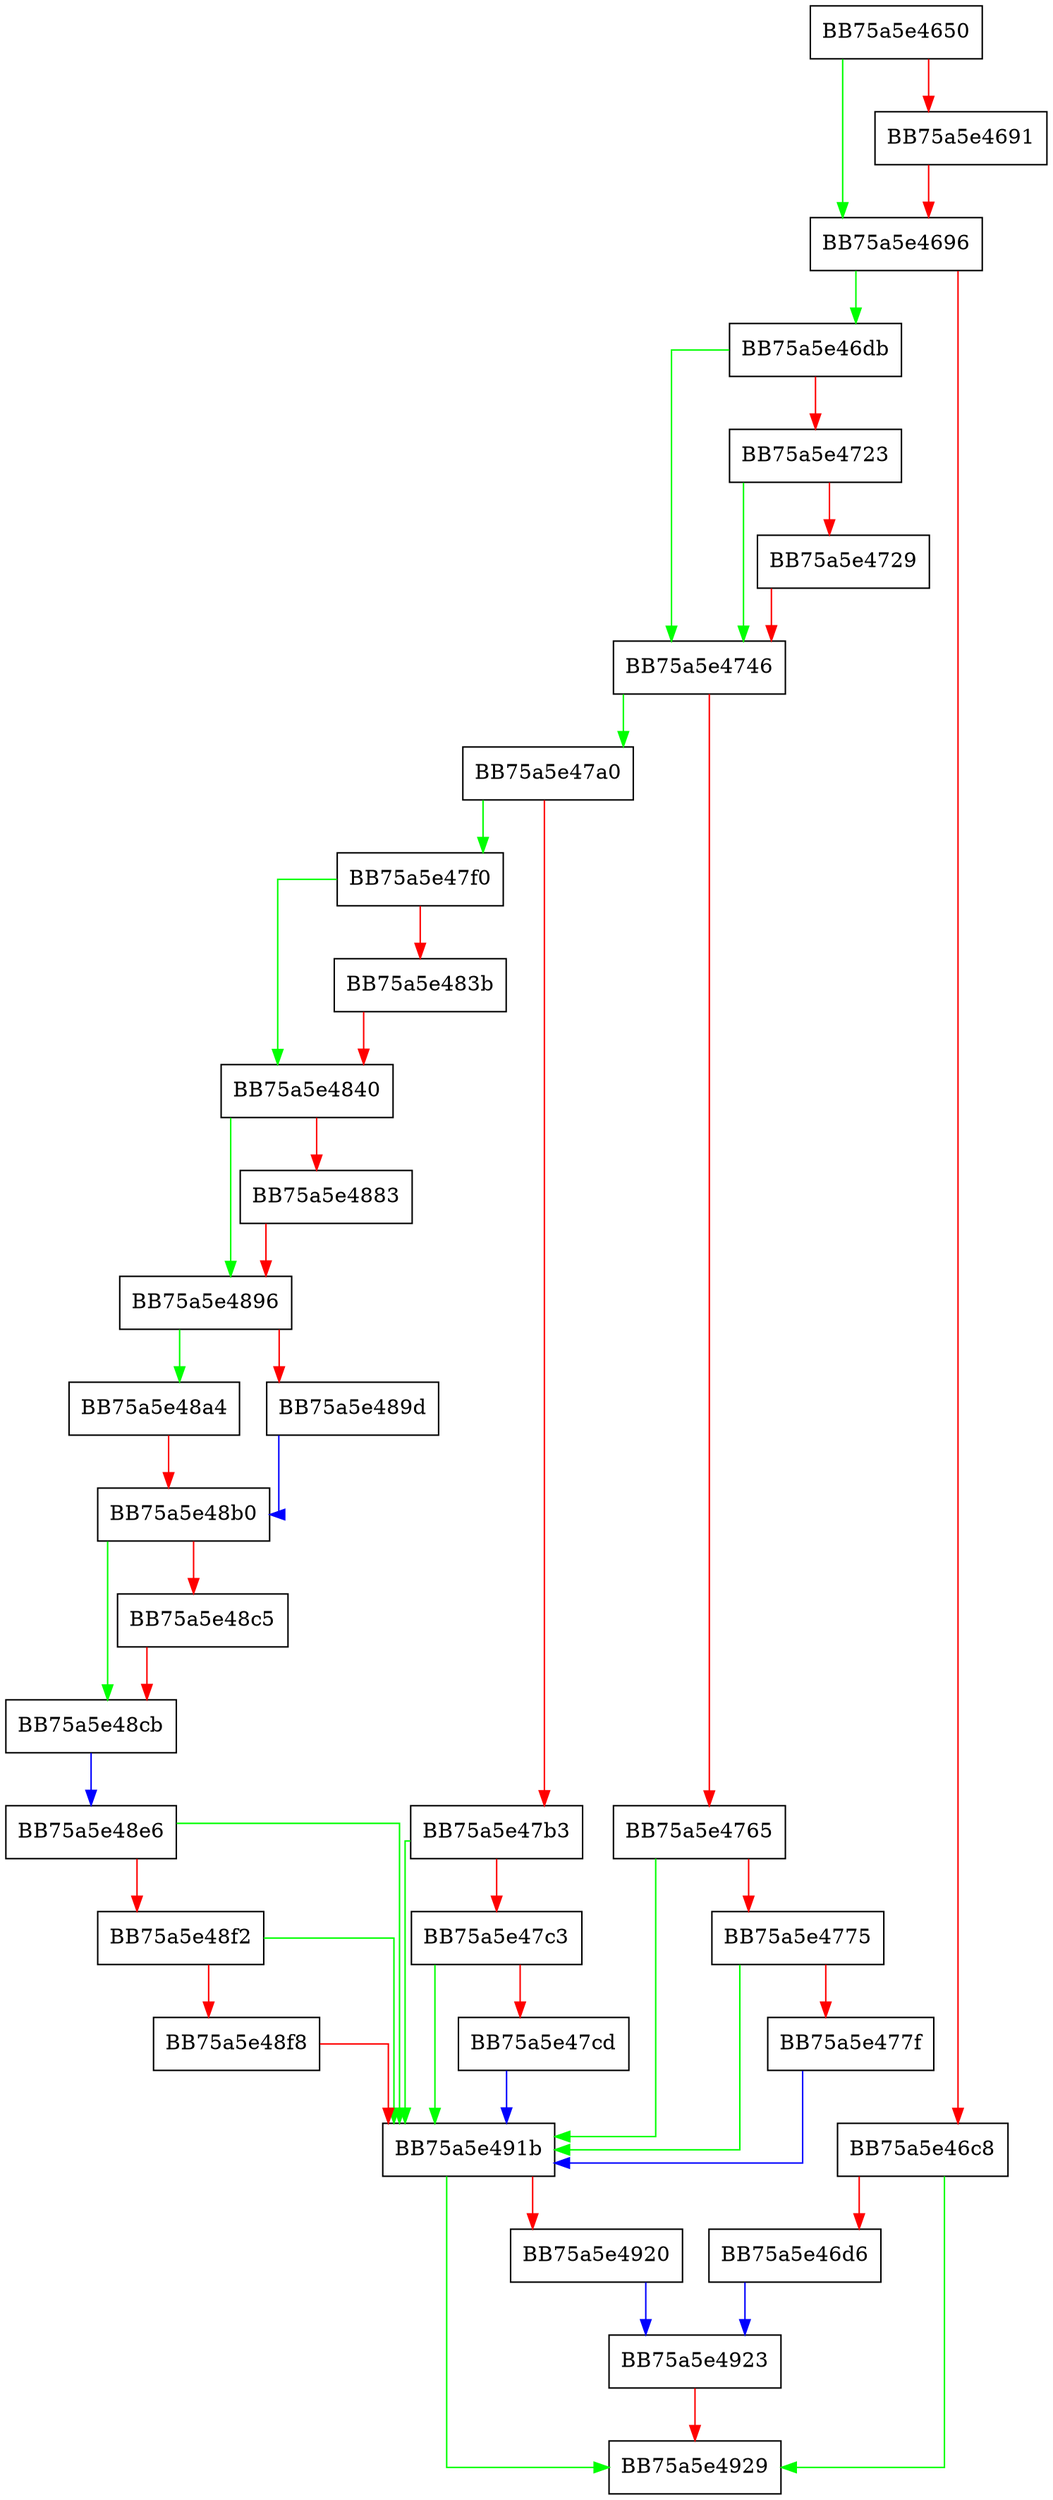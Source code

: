 digraph AnalyzePathMt {
  node [shape="box"];
  graph [splines=ortho];
  BB75a5e4650 -> BB75a5e4696 [color="green"];
  BB75a5e4650 -> BB75a5e4691 [color="red"];
  BB75a5e4691 -> BB75a5e4696 [color="red"];
  BB75a5e4696 -> BB75a5e46db [color="green"];
  BB75a5e4696 -> BB75a5e46c8 [color="red"];
  BB75a5e46c8 -> BB75a5e4929 [color="green"];
  BB75a5e46c8 -> BB75a5e46d6 [color="red"];
  BB75a5e46d6 -> BB75a5e4923 [color="blue"];
  BB75a5e46db -> BB75a5e4746 [color="green"];
  BB75a5e46db -> BB75a5e4723 [color="red"];
  BB75a5e4723 -> BB75a5e4746 [color="green"];
  BB75a5e4723 -> BB75a5e4729 [color="red"];
  BB75a5e4729 -> BB75a5e4746 [color="red"];
  BB75a5e4746 -> BB75a5e47a0 [color="green"];
  BB75a5e4746 -> BB75a5e4765 [color="red"];
  BB75a5e4765 -> BB75a5e491b [color="green"];
  BB75a5e4765 -> BB75a5e4775 [color="red"];
  BB75a5e4775 -> BB75a5e491b [color="green"];
  BB75a5e4775 -> BB75a5e477f [color="red"];
  BB75a5e477f -> BB75a5e491b [color="blue"];
  BB75a5e47a0 -> BB75a5e47f0 [color="green"];
  BB75a5e47a0 -> BB75a5e47b3 [color="red"];
  BB75a5e47b3 -> BB75a5e491b [color="green"];
  BB75a5e47b3 -> BB75a5e47c3 [color="red"];
  BB75a5e47c3 -> BB75a5e491b [color="green"];
  BB75a5e47c3 -> BB75a5e47cd [color="red"];
  BB75a5e47cd -> BB75a5e491b [color="blue"];
  BB75a5e47f0 -> BB75a5e4840 [color="green"];
  BB75a5e47f0 -> BB75a5e483b [color="red"];
  BB75a5e483b -> BB75a5e4840 [color="red"];
  BB75a5e4840 -> BB75a5e4896 [color="green"];
  BB75a5e4840 -> BB75a5e4883 [color="red"];
  BB75a5e4883 -> BB75a5e4896 [color="red"];
  BB75a5e4896 -> BB75a5e48a4 [color="green"];
  BB75a5e4896 -> BB75a5e489d [color="red"];
  BB75a5e489d -> BB75a5e48b0 [color="blue"];
  BB75a5e48a4 -> BB75a5e48b0 [color="red"];
  BB75a5e48b0 -> BB75a5e48cb [color="green"];
  BB75a5e48b0 -> BB75a5e48c5 [color="red"];
  BB75a5e48c5 -> BB75a5e48cb [color="red"];
  BB75a5e48cb -> BB75a5e48e6 [color="blue"];
  BB75a5e48e6 -> BB75a5e491b [color="green"];
  BB75a5e48e6 -> BB75a5e48f2 [color="red"];
  BB75a5e48f2 -> BB75a5e491b [color="green"];
  BB75a5e48f2 -> BB75a5e48f8 [color="red"];
  BB75a5e48f8 -> BB75a5e491b [color="red"];
  BB75a5e491b -> BB75a5e4929 [color="green"];
  BB75a5e491b -> BB75a5e4920 [color="red"];
  BB75a5e4920 -> BB75a5e4923 [color="blue"];
  BB75a5e4923 -> BB75a5e4929 [color="red"];
}